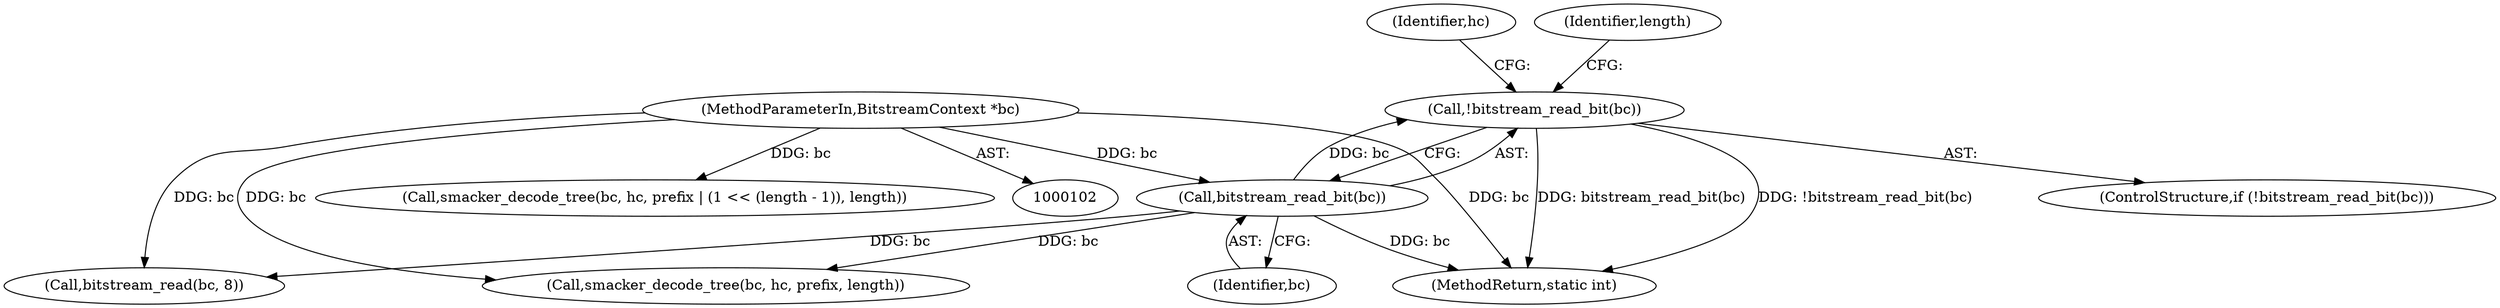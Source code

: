 digraph "0_libav_cd4663dc80323ba64989d0c103d51ad3ee0e9c2f@API" {
"1000120" [label="(Call,!bitstream_read_bit(bc))"];
"1000121" [label="(Call,bitstream_read_bit(bc))"];
"1000103" [label="(MethodParameterIn,BitstreamContext *bc)"];
"1000120" [label="(Call,!bitstream_read_bit(bc))"];
"1000186" [label="(Call,bitstream_read(bc, 8))"];
"1000234" [label="(MethodReturn,static int)"];
"1000127" [label="(Identifier,hc)"];
"1000121" [label="(Call,bitstream_read_bit(bc))"];
"1000119" [label="(ControlStructure,if (!bitstream_read_bit(bc)))"];
"1000210" [label="(Identifier,length)"];
"1000103" [label="(MethodParameterIn,BitstreamContext *bc)"];
"1000223" [label="(Call,smacker_decode_tree(bc, hc, prefix | (1 << (length - 1)), length))"];
"1000213" [label="(Call,smacker_decode_tree(bc, hc, prefix, length))"];
"1000122" [label="(Identifier,bc)"];
"1000120" -> "1000119"  [label="AST: "];
"1000120" -> "1000121"  [label="CFG: "];
"1000121" -> "1000120"  [label="AST: "];
"1000127" -> "1000120"  [label="CFG: "];
"1000210" -> "1000120"  [label="CFG: "];
"1000120" -> "1000234"  [label="DDG: bitstream_read_bit(bc)"];
"1000120" -> "1000234"  [label="DDG: !bitstream_read_bit(bc)"];
"1000121" -> "1000120"  [label="DDG: bc"];
"1000121" -> "1000122"  [label="CFG: "];
"1000122" -> "1000121"  [label="AST: "];
"1000121" -> "1000234"  [label="DDG: bc"];
"1000103" -> "1000121"  [label="DDG: bc"];
"1000121" -> "1000186"  [label="DDG: bc"];
"1000121" -> "1000213"  [label="DDG: bc"];
"1000103" -> "1000102"  [label="AST: "];
"1000103" -> "1000234"  [label="DDG: bc"];
"1000103" -> "1000186"  [label="DDG: bc"];
"1000103" -> "1000213"  [label="DDG: bc"];
"1000103" -> "1000223"  [label="DDG: bc"];
}
